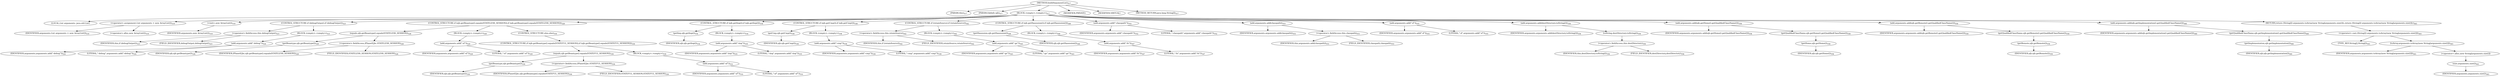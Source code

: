 digraph "buildArgumentList" {  
"1227" [label = <(METHOD,buildArgumentList)<SUB>517</SUB>> ]
"1228" [label = <(PARAM,this)<SUB>517</SUB>> ]
"1229" [label = <(PARAM,EjbInfo ejb)<SUB>517</SUB>> ]
"1230" [label = <(BLOCK,&lt;empty&gt;,&lt;empty&gt;)<SUB>517</SUB>> ]
"49" [label = <(LOCAL,List arguments: java.util.List)> ]
"1231" [label = <(&lt;operator&gt;.assignment,List arguments = new ArrayList())<SUB>519</SUB>> ]
"1232" [label = <(IDENTIFIER,arguments,List arguments = new ArrayList())<SUB>519</SUB>> ]
"1233" [label = <(&lt;operator&gt;.alloc,new ArrayList())<SUB>519</SUB>> ]
"1234" [label = <(&lt;init&gt;,new ArrayList())<SUB>519</SUB>> ]
"48" [label = <(IDENTIFIER,arguments,new ArrayList())<SUB>519</SUB>> ]
"1235" [label = <(CONTROL_STRUCTURE,if (debugOutput),if (debugOutput))<SUB>523</SUB>> ]
"1236" [label = <(&lt;operator&gt;.fieldAccess,this.debugOutput)<SUB>523</SUB>> ]
"1237" [label = <(IDENTIFIER,this,if (debugOutput))<SUB>523</SUB>> ]
"1238" [label = <(FIELD_IDENTIFIER,debugOutput,debugOutput)<SUB>523</SUB>> ]
"1239" [label = <(BLOCK,&lt;empty&gt;,&lt;empty&gt;)<SUB>523</SUB>> ]
"1240" [label = <(add,arguments.add(&quot;-debug&quot;))<SUB>524</SUB>> ]
"1241" [label = <(IDENTIFIER,arguments,arguments.add(&quot;-debug&quot;))<SUB>524</SUB>> ]
"1242" [label = <(LITERAL,&quot;-debug&quot;,arguments.add(&quot;-debug&quot;))<SUB>524</SUB>> ]
"1243" [label = <(CONTROL_STRUCTURE,if (ejb.getBeantype().equals(STATELESS_SESSION)),if (ejb.getBeantype().equals(STATELESS_SESSION)))<SUB>528</SUB>> ]
"1244" [label = <(equals,ejb.getBeantype().equals(STATELESS_SESSION))<SUB>528</SUB>> ]
"1245" [label = <(getBeantype,ejb.getBeantype())<SUB>528</SUB>> ]
"1246" [label = <(IDENTIFIER,ejb,ejb.getBeantype())<SUB>528</SUB>> ]
"1247" [label = <(&lt;operator&gt;.fieldAccess,IPlanetEjbc.STATELESS_SESSION)<SUB>528</SUB>> ]
"1248" [label = <(IDENTIFIER,IPlanetEjbc,ejb.getBeantype().equals(STATELESS_SESSION))<SUB>528</SUB>> ]
"1249" [label = <(FIELD_IDENTIFIER,STATELESS_SESSION,STATELESS_SESSION)<SUB>528</SUB>> ]
"1250" [label = <(BLOCK,&lt;empty&gt;,&lt;empty&gt;)<SUB>528</SUB>> ]
"1251" [label = <(add,arguments.add(&quot;-sl&quot;))<SUB>529</SUB>> ]
"1252" [label = <(IDENTIFIER,arguments,arguments.add(&quot;-sl&quot;))<SUB>529</SUB>> ]
"1253" [label = <(LITERAL,&quot;-sl&quot;,arguments.add(&quot;-sl&quot;))<SUB>529</SUB>> ]
"1254" [label = <(CONTROL_STRUCTURE,else,else)<SUB>530</SUB>> ]
"1255" [label = <(CONTROL_STRUCTURE,if (ejb.getBeantype().equals(STATEFUL_SESSION)),if (ejb.getBeantype().equals(STATEFUL_SESSION)))<SUB>530</SUB>> ]
"1256" [label = <(equals,ejb.getBeantype().equals(STATEFUL_SESSION))<SUB>530</SUB>> ]
"1257" [label = <(getBeantype,ejb.getBeantype())<SUB>530</SUB>> ]
"1258" [label = <(IDENTIFIER,ejb,ejb.getBeantype())<SUB>530</SUB>> ]
"1259" [label = <(&lt;operator&gt;.fieldAccess,IPlanetEjbc.STATEFUL_SESSION)<SUB>530</SUB>> ]
"1260" [label = <(IDENTIFIER,IPlanetEjbc,ejb.getBeantype().equals(STATEFUL_SESSION))<SUB>530</SUB>> ]
"1261" [label = <(FIELD_IDENTIFIER,STATEFUL_SESSION,STATEFUL_SESSION)<SUB>530</SUB>> ]
"1262" [label = <(BLOCK,&lt;empty&gt;,&lt;empty&gt;)<SUB>530</SUB>> ]
"1263" [label = <(add,arguments.add(&quot;-sf&quot;))<SUB>531</SUB>> ]
"1264" [label = <(IDENTIFIER,arguments,arguments.add(&quot;-sf&quot;))<SUB>531</SUB>> ]
"1265" [label = <(LITERAL,&quot;-sf&quot;,arguments.add(&quot;-sf&quot;))<SUB>531</SUB>> ]
"1266" [label = <(CONTROL_STRUCTURE,if (ejb.getIiop()),if (ejb.getIiop()))<SUB>534</SUB>> ]
"1267" [label = <(getIiop,ejb.getIiop())<SUB>534</SUB>> ]
"1268" [label = <(IDENTIFIER,ejb,ejb.getIiop())<SUB>534</SUB>> ]
"1269" [label = <(BLOCK,&lt;empty&gt;,&lt;empty&gt;)<SUB>534</SUB>> ]
"1270" [label = <(add,arguments.add(&quot;-iiop&quot;))<SUB>535</SUB>> ]
"1271" [label = <(IDENTIFIER,arguments,arguments.add(&quot;-iiop&quot;))<SUB>535</SUB>> ]
"1272" [label = <(LITERAL,&quot;-iiop&quot;,arguments.add(&quot;-iiop&quot;))<SUB>535</SUB>> ]
"1273" [label = <(CONTROL_STRUCTURE,if (ejb.getCmp()),if (ejb.getCmp()))<SUB>538</SUB>> ]
"1274" [label = <(getCmp,ejb.getCmp())<SUB>538</SUB>> ]
"1275" [label = <(IDENTIFIER,ejb,ejb.getCmp())<SUB>538</SUB>> ]
"1276" [label = <(BLOCK,&lt;empty&gt;,&lt;empty&gt;)<SUB>538</SUB>> ]
"1277" [label = <(add,arguments.add(&quot;-cmp&quot;))<SUB>539</SUB>> ]
"1278" [label = <(IDENTIFIER,arguments,arguments.add(&quot;-cmp&quot;))<SUB>539</SUB>> ]
"1279" [label = <(LITERAL,&quot;-cmp&quot;,arguments.add(&quot;-cmp&quot;))<SUB>539</SUB>> ]
"1280" [label = <(CONTROL_STRUCTURE,if (retainSource),if (retainSource))<SUB>542</SUB>> ]
"1281" [label = <(&lt;operator&gt;.fieldAccess,this.retainSource)<SUB>542</SUB>> ]
"1282" [label = <(IDENTIFIER,this,if (retainSource))<SUB>542</SUB>> ]
"1283" [label = <(FIELD_IDENTIFIER,retainSource,retainSource)<SUB>542</SUB>> ]
"1284" [label = <(BLOCK,&lt;empty&gt;,&lt;empty&gt;)<SUB>542</SUB>> ]
"1285" [label = <(add,arguments.add(&quot;-gs&quot;))<SUB>543</SUB>> ]
"1286" [label = <(IDENTIFIER,arguments,arguments.add(&quot;-gs&quot;))<SUB>543</SUB>> ]
"1287" [label = <(LITERAL,&quot;-gs&quot;,arguments.add(&quot;-gs&quot;))<SUB>543</SUB>> ]
"1288" [label = <(CONTROL_STRUCTURE,if (ejb.getHasession()),if (ejb.getHasession()))<SUB>546</SUB>> ]
"1289" [label = <(getHasession,ejb.getHasession())<SUB>546</SUB>> ]
"1290" [label = <(IDENTIFIER,ejb,ejb.getHasession())<SUB>546</SUB>> ]
"1291" [label = <(BLOCK,&lt;empty&gt;,&lt;empty&gt;)<SUB>546</SUB>> ]
"1292" [label = <(add,arguments.add(&quot;-fo&quot;))<SUB>547</SUB>> ]
"1293" [label = <(IDENTIFIER,arguments,arguments.add(&quot;-fo&quot;))<SUB>547</SUB>> ]
"1294" [label = <(LITERAL,&quot;-fo&quot;,arguments.add(&quot;-fo&quot;))<SUB>547</SUB>> ]
"1295" [label = <(add,arguments.add(&quot;-classpath&quot;))<SUB>552</SUB>> ]
"1296" [label = <(IDENTIFIER,arguments,arguments.add(&quot;-classpath&quot;))<SUB>552</SUB>> ]
"1297" [label = <(LITERAL,&quot;-classpath&quot;,arguments.add(&quot;-classpath&quot;))<SUB>552</SUB>> ]
"1298" [label = <(add,arguments.add(classpath))<SUB>553</SUB>> ]
"1299" [label = <(IDENTIFIER,arguments,arguments.add(classpath))<SUB>553</SUB>> ]
"1300" [label = <(&lt;operator&gt;.fieldAccess,this.classpath)<SUB>553</SUB>> ]
"1301" [label = <(IDENTIFIER,this,arguments.add(classpath))<SUB>553</SUB>> ]
"1302" [label = <(FIELD_IDENTIFIER,classpath,classpath)<SUB>553</SUB>> ]
"1303" [label = <(add,arguments.add(&quot;-d&quot;))<SUB>555</SUB>> ]
"1304" [label = <(IDENTIFIER,arguments,arguments.add(&quot;-d&quot;))<SUB>555</SUB>> ]
"1305" [label = <(LITERAL,&quot;-d&quot;,arguments.add(&quot;-d&quot;))<SUB>555</SUB>> ]
"1306" [label = <(add,arguments.add(destDirectory.toString()))<SUB>556</SUB>> ]
"1307" [label = <(IDENTIFIER,arguments,arguments.add(destDirectory.toString()))<SUB>556</SUB>> ]
"1308" [label = <(toString,destDirectory.toString())<SUB>556</SUB>> ]
"1309" [label = <(&lt;operator&gt;.fieldAccess,this.destDirectory)<SUB>556</SUB>> ]
"1310" [label = <(IDENTIFIER,this,destDirectory.toString())<SUB>556</SUB>> ]
"1311" [label = <(FIELD_IDENTIFIER,destDirectory,destDirectory)<SUB>556</SUB>> ]
"1312" [label = <(add,arguments.add(ejb.getHome().getQualifiedClassName()))<SUB>558</SUB>> ]
"1313" [label = <(IDENTIFIER,arguments,arguments.add(ejb.getHome().getQualifiedClassName()))<SUB>558</SUB>> ]
"1314" [label = <(getQualifiedClassName,ejb.getHome().getQualifiedClassName())<SUB>558</SUB>> ]
"1315" [label = <(getHome,ejb.getHome())<SUB>558</SUB>> ]
"1316" [label = <(IDENTIFIER,ejb,ejb.getHome())<SUB>558</SUB>> ]
"1317" [label = <(add,arguments.add(ejb.getRemote().getQualifiedClassName()))<SUB>559</SUB>> ]
"1318" [label = <(IDENTIFIER,arguments,arguments.add(ejb.getRemote().getQualifiedClassName()))<SUB>559</SUB>> ]
"1319" [label = <(getQualifiedClassName,ejb.getRemote().getQualifiedClassName())<SUB>559</SUB>> ]
"1320" [label = <(getRemote,ejb.getRemote())<SUB>559</SUB>> ]
"1321" [label = <(IDENTIFIER,ejb,ejb.getRemote())<SUB>559</SUB>> ]
"1322" [label = <(add,arguments.add(ejb.getImplementation().getQualifiedClassName()))<SUB>560</SUB>> ]
"1323" [label = <(IDENTIFIER,arguments,arguments.add(ejb.getImplementation().getQualifiedClassName()))<SUB>560</SUB>> ]
"1324" [label = <(getQualifiedClassName,ejb.getImplementation().getQualifiedClassName())<SUB>560</SUB>> ]
"1325" [label = <(getImplementation,ejb.getImplementation())<SUB>560</SUB>> ]
"1326" [label = <(IDENTIFIER,ejb,ejb.getImplementation())<SUB>560</SUB>> ]
"1327" [label = <(RETURN,return (String[]) arguments.toArray(new String[arguments.size()]);,return (String[]) arguments.toArray(new String[arguments.size()]);)<SUB>563</SUB>> ]
"1328" [label = <(&lt;operator&gt;.cast,(String[]) arguments.toArray(new String[arguments.size()]))<SUB>563</SUB>> ]
"1329" [label = <(TYPE_REF,String[],String[])<SUB>563</SUB>> ]
"1330" [label = <(toArray,arguments.toArray(new String[arguments.size()]))<SUB>563</SUB>> ]
"1331" [label = <(IDENTIFIER,arguments,arguments.toArray(new String[arguments.size()]))<SUB>563</SUB>> ]
"1332" [label = <(&lt;operator&gt;.alloc,new String[arguments.size()])> ]
"1333" [label = <(size,arguments.size())<SUB>563</SUB>> ]
"1334" [label = <(IDENTIFIER,arguments,arguments.size())<SUB>563</SUB>> ]
"1335" [label = <(MODIFIER,PRIVATE)> ]
"1336" [label = <(MODIFIER,VIRTUAL)> ]
"1337" [label = <(METHOD_RETURN,java.lang.String[])<SUB>517</SUB>> ]
  "1227" -> "1228" 
  "1227" -> "1229" 
  "1227" -> "1230" 
  "1227" -> "1335" 
  "1227" -> "1336" 
  "1227" -> "1337" 
  "1230" -> "49" 
  "1230" -> "1231" 
  "1230" -> "1234" 
  "1230" -> "1235" 
  "1230" -> "1243" 
  "1230" -> "1266" 
  "1230" -> "1273" 
  "1230" -> "1280" 
  "1230" -> "1288" 
  "1230" -> "1295" 
  "1230" -> "1298" 
  "1230" -> "1303" 
  "1230" -> "1306" 
  "1230" -> "1312" 
  "1230" -> "1317" 
  "1230" -> "1322" 
  "1230" -> "1327" 
  "1231" -> "1232" 
  "1231" -> "1233" 
  "1234" -> "48" 
  "1235" -> "1236" 
  "1235" -> "1239" 
  "1236" -> "1237" 
  "1236" -> "1238" 
  "1239" -> "1240" 
  "1240" -> "1241" 
  "1240" -> "1242" 
  "1243" -> "1244" 
  "1243" -> "1250" 
  "1243" -> "1254" 
  "1244" -> "1245" 
  "1244" -> "1247" 
  "1245" -> "1246" 
  "1247" -> "1248" 
  "1247" -> "1249" 
  "1250" -> "1251" 
  "1251" -> "1252" 
  "1251" -> "1253" 
  "1254" -> "1255" 
  "1255" -> "1256" 
  "1255" -> "1262" 
  "1256" -> "1257" 
  "1256" -> "1259" 
  "1257" -> "1258" 
  "1259" -> "1260" 
  "1259" -> "1261" 
  "1262" -> "1263" 
  "1263" -> "1264" 
  "1263" -> "1265" 
  "1266" -> "1267" 
  "1266" -> "1269" 
  "1267" -> "1268" 
  "1269" -> "1270" 
  "1270" -> "1271" 
  "1270" -> "1272" 
  "1273" -> "1274" 
  "1273" -> "1276" 
  "1274" -> "1275" 
  "1276" -> "1277" 
  "1277" -> "1278" 
  "1277" -> "1279" 
  "1280" -> "1281" 
  "1280" -> "1284" 
  "1281" -> "1282" 
  "1281" -> "1283" 
  "1284" -> "1285" 
  "1285" -> "1286" 
  "1285" -> "1287" 
  "1288" -> "1289" 
  "1288" -> "1291" 
  "1289" -> "1290" 
  "1291" -> "1292" 
  "1292" -> "1293" 
  "1292" -> "1294" 
  "1295" -> "1296" 
  "1295" -> "1297" 
  "1298" -> "1299" 
  "1298" -> "1300" 
  "1300" -> "1301" 
  "1300" -> "1302" 
  "1303" -> "1304" 
  "1303" -> "1305" 
  "1306" -> "1307" 
  "1306" -> "1308" 
  "1308" -> "1309" 
  "1309" -> "1310" 
  "1309" -> "1311" 
  "1312" -> "1313" 
  "1312" -> "1314" 
  "1314" -> "1315" 
  "1315" -> "1316" 
  "1317" -> "1318" 
  "1317" -> "1319" 
  "1319" -> "1320" 
  "1320" -> "1321" 
  "1322" -> "1323" 
  "1322" -> "1324" 
  "1324" -> "1325" 
  "1325" -> "1326" 
  "1327" -> "1328" 
  "1328" -> "1329" 
  "1328" -> "1330" 
  "1330" -> "1331" 
  "1330" -> "1332" 
  "1332" -> "1333" 
  "1333" -> "1334" 
}
